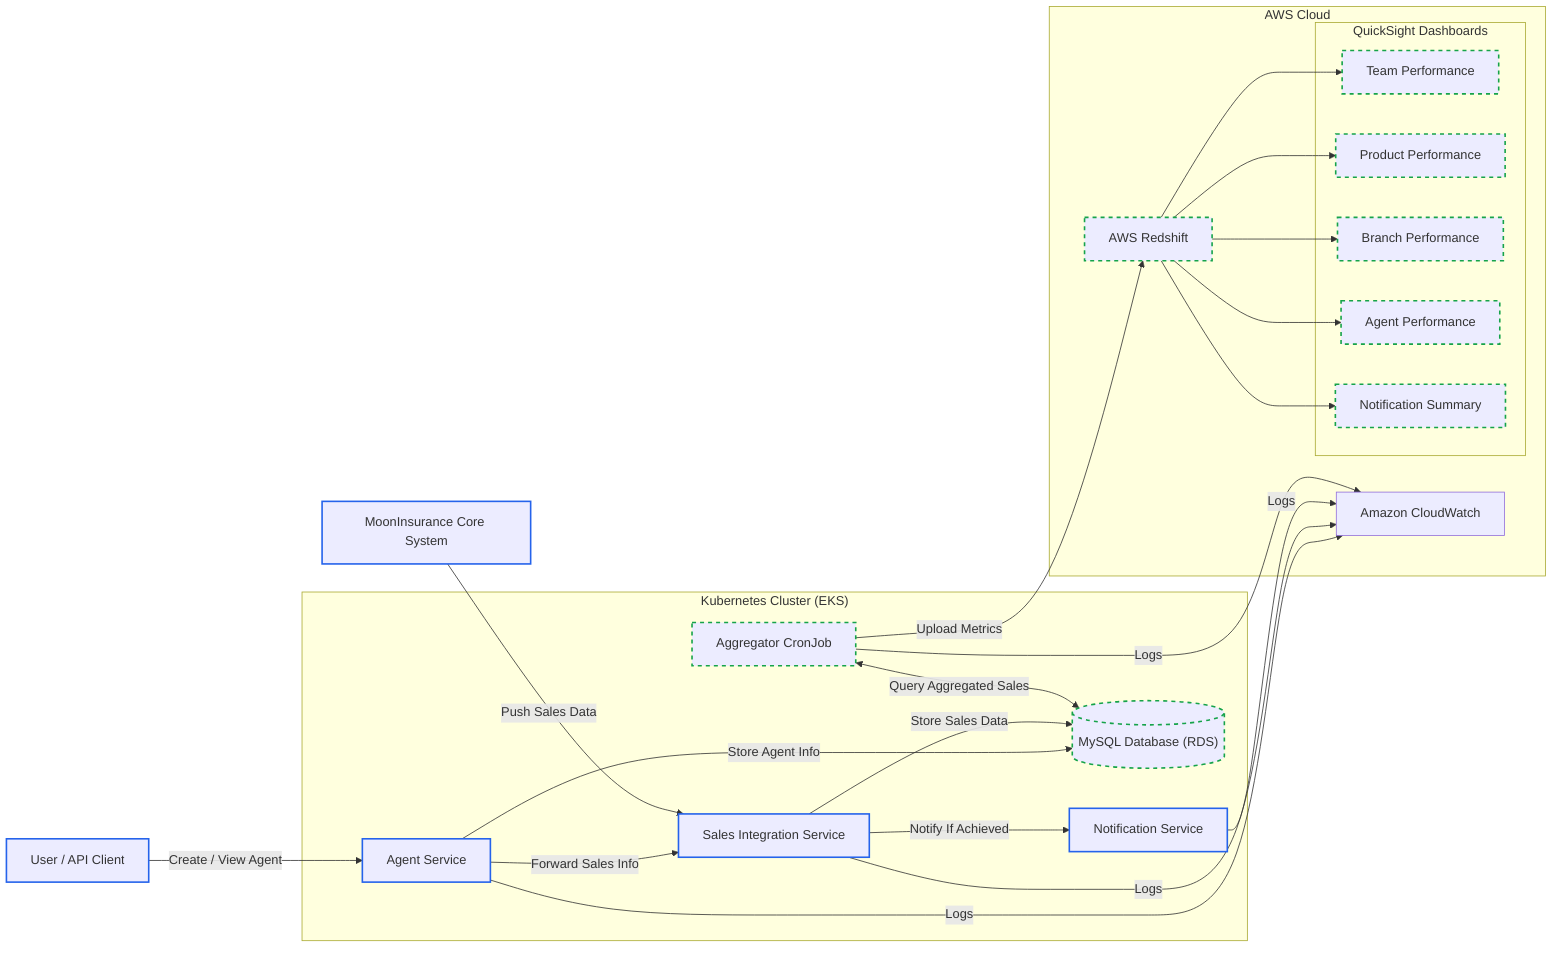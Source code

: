 flowchart LR
    subgraph EKS["Kubernetes Cluster (EKS)"]
        AG["Agent Service"]
        IN["Sales Integration Service"]
        NO["Notification Service"]
        CRON["Aggregator CronJob"]
        DB[("MySQL Database (RDS)")]
    end

    subgraph DASH["QuickSight Dashboards"]
        TP["Team Performance"]
        PP["Product Performance"]
        BP["Branch Performance"]
        AP["Agent Performance"]
        NS["Notification Summary"]
    end

    subgraph AWS["AWS Cloud"]
        RS["AWS Redshift"]
        CW["Amazon CloudWatch"]
        DASH
    end

    UI["User / API Client"] -- Create / View Agent --> AG
    AG -- Forward Sales Info --> IN
    CORE["MoonInsurance Core System"] -- Push Sales Data --> IN
    IN -- Notify If Achieved --> NO

    AG -- Store Agent Info --> DB
    IN -- Store Sales Data --> DB
    CRON <-- Query Aggregated Sales --> DB
    CRON -- Upload Metrics --> RS
    RS --> TP & PP & BP & AP & NS

    %% Log Monitoring Flows
    AG -->|Logs| CW
    IN -->|Logs| CW
    NO -->|Logs| CW
    CRON -->|Logs| CW

    %% Styling
    classDef requestFlow stroke:#2563eb,stroke-width:2px;
    classDef dataFlow stroke:#16a34a,stroke-dasharray: 5 5,stroke-width:2px;
    class UI,AG,IN,NO,CORE requestFlow;
    class DB,TP,PP,BP,AP,NS,RS,CRON dataFlow;